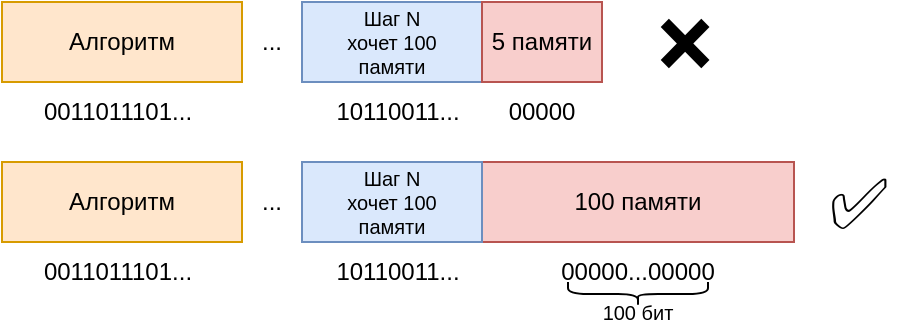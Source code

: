 <mxfile version="17.1.2" type="device"><diagram id="2riD3-JbWSZt0VzAZHZp" name="Page-1"><mxGraphModel dx="576" dy="374" grid="1" gridSize="10" guides="1" tooltips="1" connect="1" arrows="1" fold="1" page="1" pageScale="1" pageWidth="827" pageHeight="1169" math="0" shadow="0"><root><mxCell id="0"/><mxCell id="1" parent="0"/><mxCell id="0R7pQaaEaHYw-Zy2l5Sx-21" value="Алгоритм" style="rounded=0;whiteSpace=wrap;html=1;fillColor=#ffe6cc;strokeColor=#d79b00;" vertex="1" parent="1"><mxGeometry x="264" y="580" width="120" height="40" as="geometry"/></mxCell><mxCell id="0R7pQaaEaHYw-Zy2l5Sx-22" value="&lt;div style=&quot;font-size: 10px;&quot;&gt;Шаг N&lt;/div&gt;&lt;div style=&quot;font-size: 10px;&quot;&gt;хочет 100 &lt;br style=&quot;font-size: 10px;&quot;&gt;&lt;/div&gt;&lt;div style=&quot;font-size: 10px;&quot;&gt;памяти&lt;br style=&quot;font-size: 10px;&quot;&gt;&lt;/div&gt;" style="rounded=0;whiteSpace=wrap;html=1;fillColor=#dae8fc;strokeColor=#6c8ebf;fontSize=10;" vertex="1" parent="1"><mxGeometry x="414" y="580" width="90" height="40" as="geometry"/></mxCell><mxCell id="0R7pQaaEaHYw-Zy2l5Sx-23" value="5 памяти" style="rounded=0;whiteSpace=wrap;html=1;fillColor=#f8cecc;strokeColor=#b85450;" vertex="1" parent="1"><mxGeometry x="504" y="580" width="60" height="40" as="geometry"/></mxCell><mxCell id="0R7pQaaEaHYw-Zy2l5Sx-24" value="..." style="text;html=1;strokeColor=none;fillColor=none;align=center;verticalAlign=middle;whiteSpace=wrap;rounded=0;fontSize=12;" vertex="1" parent="1"><mxGeometry x="384" y="585" width="30" height="30" as="geometry"/></mxCell><mxCell id="0R7pQaaEaHYw-Zy2l5Sx-25" value="❌" style="text;html=1;strokeColor=none;fillColor=none;align=center;verticalAlign=middle;whiteSpace=wrap;rounded=0;fontSize=35;" vertex="1" parent="1"><mxGeometry x="582.5" y="580" width="45" height="40" as="geometry"/></mxCell><mxCell id="0R7pQaaEaHYw-Zy2l5Sx-27" value="00000" style="text;html=1;strokeColor=none;fillColor=none;align=center;verticalAlign=middle;whiteSpace=wrap;rounded=0;fontSize=12;" vertex="1" parent="1"><mxGeometry x="504" y="620" width="60" height="30" as="geometry"/></mxCell><mxCell id="0R7pQaaEaHYw-Zy2l5Sx-28" value="10110011..." style="text;html=1;strokeColor=none;fillColor=none;align=center;verticalAlign=middle;whiteSpace=wrap;rounded=0;fontSize=12;" vertex="1" parent="1"><mxGeometry x="414" y="620" width="96" height="30" as="geometry"/></mxCell><mxCell id="0R7pQaaEaHYw-Zy2l5Sx-29" value="0011011101..." style="text;html=1;strokeColor=none;fillColor=none;align=center;verticalAlign=middle;whiteSpace=wrap;rounded=0;fontSize=12;" vertex="1" parent="1"><mxGeometry x="264" y="620" width="116" height="30" as="geometry"/></mxCell><mxCell id="0R7pQaaEaHYw-Zy2l5Sx-30" value="Алгоритм" style="rounded=0;whiteSpace=wrap;html=1;fillColor=#ffe6cc;strokeColor=#d79b00;" vertex="1" parent="1"><mxGeometry x="264" y="660" width="120" height="40" as="geometry"/></mxCell><mxCell id="0R7pQaaEaHYw-Zy2l5Sx-32" value="100 памяти" style="rounded=0;whiteSpace=wrap;html=1;fillColor=#f8cecc;strokeColor=#b85450;" vertex="1" parent="1"><mxGeometry x="504" y="660" width="156" height="40" as="geometry"/></mxCell><mxCell id="0R7pQaaEaHYw-Zy2l5Sx-33" value="..." style="text;html=1;strokeColor=none;fillColor=none;align=center;verticalAlign=middle;whiteSpace=wrap;rounded=0;fontSize=12;" vertex="1" parent="1"><mxGeometry x="384" y="665" width="30" height="30" as="geometry"/></mxCell><mxCell id="0R7pQaaEaHYw-Zy2l5Sx-34" value="✅" style="text;html=1;strokeColor=none;fillColor=none;align=center;verticalAlign=middle;whiteSpace=wrap;rounded=0;fontSize=35;" vertex="1" parent="1"><mxGeometry x="670" y="660" width="45" height="40" as="geometry"/></mxCell><mxCell id="0R7pQaaEaHYw-Zy2l5Sx-35" value="00000...00000" style="text;html=1;strokeColor=none;fillColor=none;align=center;verticalAlign=middle;whiteSpace=wrap;rounded=0;fontSize=12;" vertex="1" parent="1"><mxGeometry x="504" y="700" width="156" height="30" as="geometry"/></mxCell><mxCell id="0R7pQaaEaHYw-Zy2l5Sx-36" value="10110011..." style="text;html=1;strokeColor=none;fillColor=none;align=center;verticalAlign=middle;whiteSpace=wrap;rounded=0;fontSize=12;" vertex="1" parent="1"><mxGeometry x="414" y="700" width="96" height="30" as="geometry"/></mxCell><mxCell id="0R7pQaaEaHYw-Zy2l5Sx-37" value="0011011101..." style="text;html=1;strokeColor=none;fillColor=none;align=center;verticalAlign=middle;whiteSpace=wrap;rounded=0;fontSize=12;" vertex="1" parent="1"><mxGeometry x="264" y="700" width="116" height="30" as="geometry"/></mxCell><mxCell id="0R7pQaaEaHYw-Zy2l5Sx-38" value="&lt;div style=&quot;font-size: 10px;&quot;&gt;Шаг N&lt;/div&gt;&lt;div style=&quot;font-size: 10px;&quot;&gt;хочет 100 &lt;br style=&quot;font-size: 10px;&quot;&gt;&lt;/div&gt;&lt;div style=&quot;font-size: 10px;&quot;&gt;памяти&lt;br style=&quot;font-size: 10px;&quot;&gt;&lt;/div&gt;" style="rounded=0;whiteSpace=wrap;html=1;fillColor=#dae8fc;strokeColor=#6c8ebf;fontSize=10;" vertex="1" parent="1"><mxGeometry x="414" y="660" width="90" height="40" as="geometry"/></mxCell><mxCell id="0R7pQaaEaHYw-Zy2l5Sx-39" value="" style="shape=curlyBracket;whiteSpace=wrap;html=1;rounded=1;fontSize=10;rotation=-90;" vertex="1" parent="1"><mxGeometry x="576" y="691" width="12" height="70" as="geometry"/></mxCell><mxCell id="0R7pQaaEaHYw-Zy2l5Sx-40" value="100 бит" style="text;html=1;strokeColor=none;fillColor=none;align=center;verticalAlign=middle;whiteSpace=wrap;rounded=0;fontSize=10;" vertex="1" parent="1"><mxGeometry x="552" y="730" width="60" height="10" as="geometry"/></mxCell></root></mxGraphModel></diagram></mxfile>